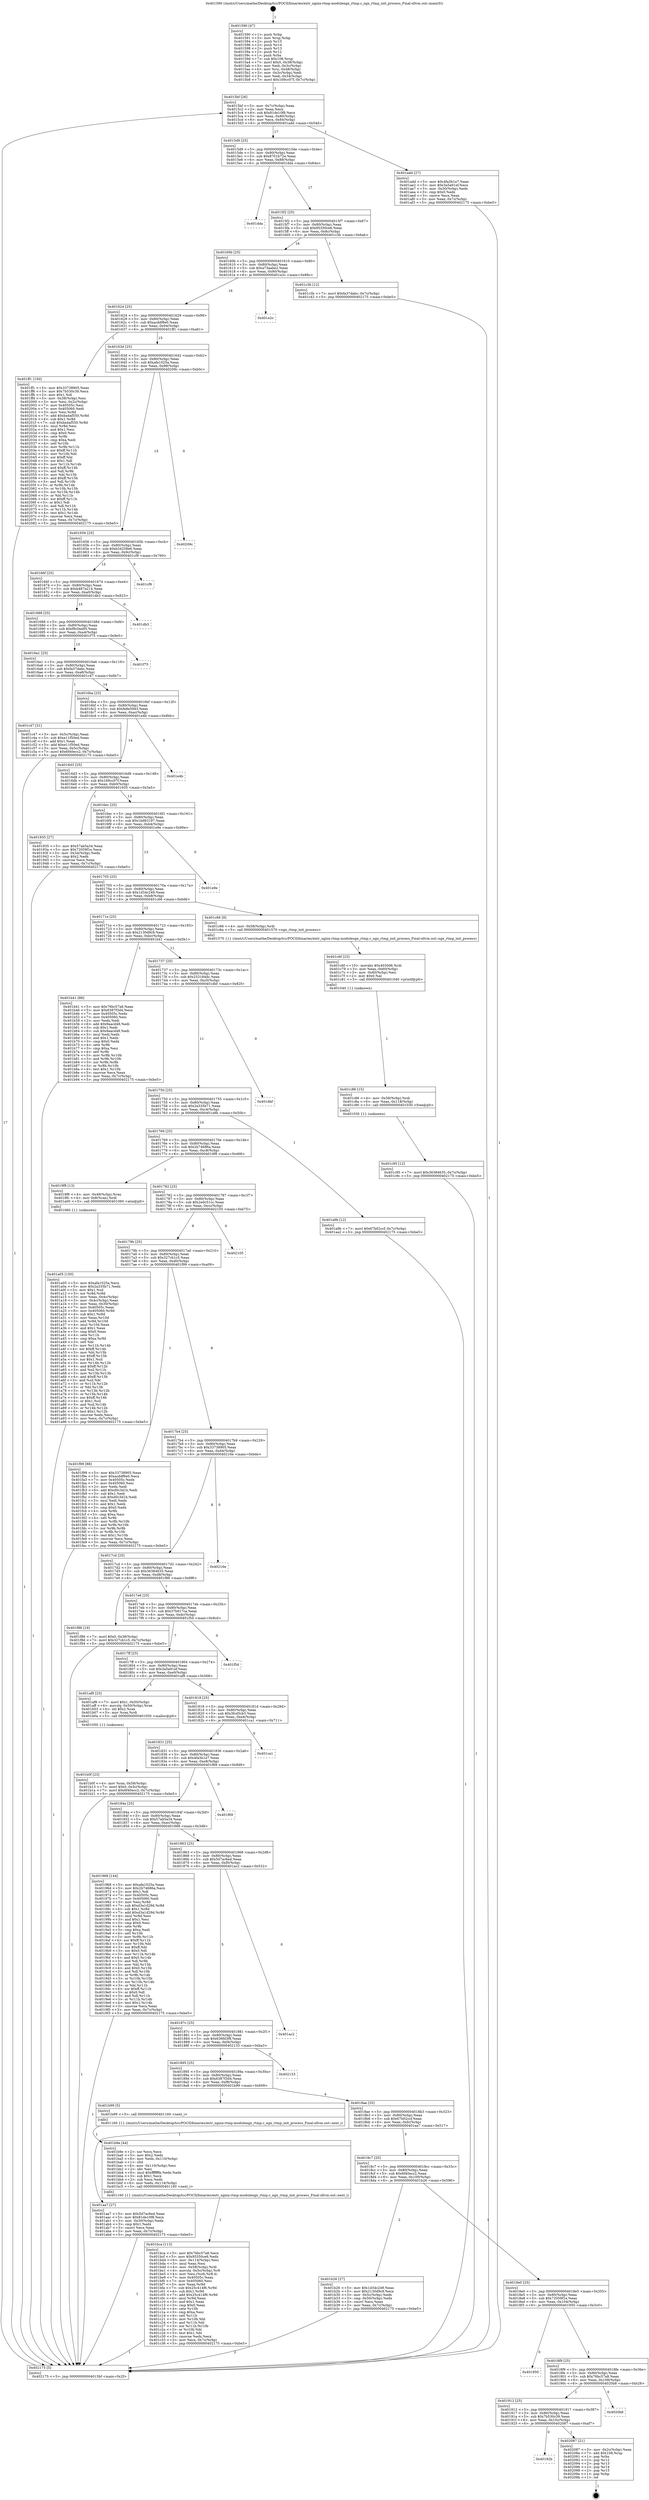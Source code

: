 digraph "0x401590" {
  label = "0x401590 (/mnt/c/Users/mathe/Desktop/tcc/POCII/binaries/extr_nginx-rtmp-modulengx_rtmp.c_ngx_rtmp_init_process_Final-ollvm.out::main(0))"
  labelloc = "t"
  node[shape=record]

  Entry [label="",width=0.3,height=0.3,shape=circle,fillcolor=black,style=filled]
  "0x4015bf" [label="{
     0x4015bf [26]\l
     | [instrs]\l
     &nbsp;&nbsp;0x4015bf \<+3\>: mov -0x7c(%rbp),%eax\l
     &nbsp;&nbsp;0x4015c2 \<+2\>: mov %eax,%ecx\l
     &nbsp;&nbsp;0x4015c4 \<+6\>: sub $0x81de10f8,%ecx\l
     &nbsp;&nbsp;0x4015ca \<+3\>: mov %eax,-0x80(%rbp)\l
     &nbsp;&nbsp;0x4015cd \<+6\>: mov %ecx,-0x84(%rbp)\l
     &nbsp;&nbsp;0x4015d3 \<+6\>: je 0000000000401add \<main+0x54d\>\l
  }"]
  "0x401add" [label="{
     0x401add [27]\l
     | [instrs]\l
     &nbsp;&nbsp;0x401add \<+5\>: mov $0x4fa3b1e7,%eax\l
     &nbsp;&nbsp;0x401ae2 \<+5\>: mov $0x3a5a91ef,%ecx\l
     &nbsp;&nbsp;0x401ae7 \<+3\>: mov -0x30(%rbp),%edx\l
     &nbsp;&nbsp;0x401aea \<+3\>: cmp $0x0,%edx\l
     &nbsp;&nbsp;0x401aed \<+3\>: cmove %ecx,%eax\l
     &nbsp;&nbsp;0x401af0 \<+3\>: mov %eax,-0x7c(%rbp)\l
     &nbsp;&nbsp;0x401af3 \<+5\>: jmp 0000000000402175 \<main+0xbe5\>\l
  }"]
  "0x4015d9" [label="{
     0x4015d9 [25]\l
     | [instrs]\l
     &nbsp;&nbsp;0x4015d9 \<+5\>: jmp 00000000004015de \<main+0x4e\>\l
     &nbsp;&nbsp;0x4015de \<+3\>: mov -0x80(%rbp),%eax\l
     &nbsp;&nbsp;0x4015e1 \<+5\>: sub $0x8701b72e,%eax\l
     &nbsp;&nbsp;0x4015e6 \<+6\>: mov %eax,-0x88(%rbp)\l
     &nbsp;&nbsp;0x4015ec \<+6\>: je 0000000000401dda \<main+0x84a\>\l
  }"]
  Exit [label="",width=0.3,height=0.3,shape=circle,fillcolor=black,style=filled,peripheries=2]
  "0x401dda" [label="{
     0x401dda\l
  }", style=dashed]
  "0x4015f2" [label="{
     0x4015f2 [25]\l
     | [instrs]\l
     &nbsp;&nbsp;0x4015f2 \<+5\>: jmp 00000000004015f7 \<main+0x67\>\l
     &nbsp;&nbsp;0x4015f7 \<+3\>: mov -0x80(%rbp),%eax\l
     &nbsp;&nbsp;0x4015fa \<+5\>: sub $0x95350ce6,%eax\l
     &nbsp;&nbsp;0x4015ff \<+6\>: mov %eax,-0x8c(%rbp)\l
     &nbsp;&nbsp;0x401605 \<+6\>: je 0000000000401c3b \<main+0x6ab\>\l
  }"]
  "0x40192b" [label="{
     0x40192b\l
  }", style=dashed]
  "0x401c3b" [label="{
     0x401c3b [12]\l
     | [instrs]\l
     &nbsp;&nbsp;0x401c3b \<+7\>: movl $0xfa37dabc,-0x7c(%rbp)\l
     &nbsp;&nbsp;0x401c42 \<+5\>: jmp 0000000000402175 \<main+0xbe5\>\l
  }"]
  "0x40160b" [label="{
     0x40160b [25]\l
     | [instrs]\l
     &nbsp;&nbsp;0x40160b \<+5\>: jmp 0000000000401610 \<main+0x80\>\l
     &nbsp;&nbsp;0x401610 \<+3\>: mov -0x80(%rbp),%eax\l
     &nbsp;&nbsp;0x401613 \<+5\>: sub $0xa73aabe2,%eax\l
     &nbsp;&nbsp;0x401618 \<+6\>: mov %eax,-0x90(%rbp)\l
     &nbsp;&nbsp;0x40161e \<+6\>: je 0000000000401e2c \<main+0x89c\>\l
  }"]
  "0x402087" [label="{
     0x402087 [21]\l
     | [instrs]\l
     &nbsp;&nbsp;0x402087 \<+3\>: mov -0x2c(%rbp),%eax\l
     &nbsp;&nbsp;0x40208a \<+7\>: add $0x108,%rsp\l
     &nbsp;&nbsp;0x402091 \<+1\>: pop %rbx\l
     &nbsp;&nbsp;0x402092 \<+2\>: pop %r12\l
     &nbsp;&nbsp;0x402094 \<+2\>: pop %r13\l
     &nbsp;&nbsp;0x402096 \<+2\>: pop %r14\l
     &nbsp;&nbsp;0x402098 \<+2\>: pop %r15\l
     &nbsp;&nbsp;0x40209a \<+1\>: pop %rbp\l
     &nbsp;&nbsp;0x40209b \<+1\>: ret\l
  }"]
  "0x401e2c" [label="{
     0x401e2c\l
  }", style=dashed]
  "0x401624" [label="{
     0x401624 [25]\l
     | [instrs]\l
     &nbsp;&nbsp;0x401624 \<+5\>: jmp 0000000000401629 \<main+0x99\>\l
     &nbsp;&nbsp;0x401629 \<+3\>: mov -0x80(%rbp),%eax\l
     &nbsp;&nbsp;0x40162c \<+5\>: sub $0xacddf8e0,%eax\l
     &nbsp;&nbsp;0x401631 \<+6\>: mov %eax,-0x94(%rbp)\l
     &nbsp;&nbsp;0x401637 \<+6\>: je 0000000000401ff1 \<main+0xa61\>\l
  }"]
  "0x401912" [label="{
     0x401912 [25]\l
     | [instrs]\l
     &nbsp;&nbsp;0x401912 \<+5\>: jmp 0000000000401917 \<main+0x387\>\l
     &nbsp;&nbsp;0x401917 \<+3\>: mov -0x80(%rbp),%eax\l
     &nbsp;&nbsp;0x40191a \<+5\>: sub $0x7b530c39,%eax\l
     &nbsp;&nbsp;0x40191f \<+6\>: mov %eax,-0x10c(%rbp)\l
     &nbsp;&nbsp;0x401925 \<+6\>: je 0000000000402087 \<main+0xaf7\>\l
  }"]
  "0x401ff1" [label="{
     0x401ff1 [150]\l
     | [instrs]\l
     &nbsp;&nbsp;0x401ff1 \<+5\>: mov $0x33738905,%eax\l
     &nbsp;&nbsp;0x401ff6 \<+5\>: mov $0x7b530c39,%ecx\l
     &nbsp;&nbsp;0x401ffb \<+2\>: mov $0x1,%dl\l
     &nbsp;&nbsp;0x401ffd \<+3\>: mov -0x38(%rbp),%esi\l
     &nbsp;&nbsp;0x402000 \<+3\>: mov %esi,-0x2c(%rbp)\l
     &nbsp;&nbsp;0x402003 \<+7\>: mov 0x40505c,%esi\l
     &nbsp;&nbsp;0x40200a \<+7\>: mov 0x405060,%edi\l
     &nbsp;&nbsp;0x402011 \<+3\>: mov %esi,%r8d\l
     &nbsp;&nbsp;0x402014 \<+7\>: add $0xba4af550,%r8d\l
     &nbsp;&nbsp;0x40201b \<+4\>: sub $0x1,%r8d\l
     &nbsp;&nbsp;0x40201f \<+7\>: sub $0xba4af550,%r8d\l
     &nbsp;&nbsp;0x402026 \<+4\>: imul %r8d,%esi\l
     &nbsp;&nbsp;0x40202a \<+3\>: and $0x1,%esi\l
     &nbsp;&nbsp;0x40202d \<+3\>: cmp $0x0,%esi\l
     &nbsp;&nbsp;0x402030 \<+4\>: sete %r9b\l
     &nbsp;&nbsp;0x402034 \<+3\>: cmp $0xa,%edi\l
     &nbsp;&nbsp;0x402037 \<+4\>: setl %r10b\l
     &nbsp;&nbsp;0x40203b \<+3\>: mov %r9b,%r11b\l
     &nbsp;&nbsp;0x40203e \<+4\>: xor $0xff,%r11b\l
     &nbsp;&nbsp;0x402042 \<+3\>: mov %r10b,%bl\l
     &nbsp;&nbsp;0x402045 \<+3\>: xor $0xff,%bl\l
     &nbsp;&nbsp;0x402048 \<+3\>: xor $0x1,%dl\l
     &nbsp;&nbsp;0x40204b \<+3\>: mov %r11b,%r14b\l
     &nbsp;&nbsp;0x40204e \<+4\>: and $0xff,%r14b\l
     &nbsp;&nbsp;0x402052 \<+3\>: and %dl,%r9b\l
     &nbsp;&nbsp;0x402055 \<+3\>: mov %bl,%r15b\l
     &nbsp;&nbsp;0x402058 \<+4\>: and $0xff,%r15b\l
     &nbsp;&nbsp;0x40205c \<+3\>: and %dl,%r10b\l
     &nbsp;&nbsp;0x40205f \<+3\>: or %r9b,%r14b\l
     &nbsp;&nbsp;0x402062 \<+3\>: or %r10b,%r15b\l
     &nbsp;&nbsp;0x402065 \<+3\>: xor %r15b,%r14b\l
     &nbsp;&nbsp;0x402068 \<+3\>: or %bl,%r11b\l
     &nbsp;&nbsp;0x40206b \<+4\>: xor $0xff,%r11b\l
     &nbsp;&nbsp;0x40206f \<+3\>: or $0x1,%dl\l
     &nbsp;&nbsp;0x402072 \<+3\>: and %dl,%r11b\l
     &nbsp;&nbsp;0x402075 \<+3\>: or %r11b,%r14b\l
     &nbsp;&nbsp;0x402078 \<+4\>: test $0x1,%r14b\l
     &nbsp;&nbsp;0x40207c \<+3\>: cmovne %ecx,%eax\l
     &nbsp;&nbsp;0x40207f \<+3\>: mov %eax,-0x7c(%rbp)\l
     &nbsp;&nbsp;0x402082 \<+5\>: jmp 0000000000402175 \<main+0xbe5\>\l
  }"]
  "0x40163d" [label="{
     0x40163d [25]\l
     | [instrs]\l
     &nbsp;&nbsp;0x40163d \<+5\>: jmp 0000000000401642 \<main+0xb2\>\l
     &nbsp;&nbsp;0x401642 \<+3\>: mov -0x80(%rbp),%eax\l
     &nbsp;&nbsp;0x401645 \<+5\>: sub $0xafa1025a,%eax\l
     &nbsp;&nbsp;0x40164a \<+6\>: mov %eax,-0x98(%rbp)\l
     &nbsp;&nbsp;0x401650 \<+6\>: je 000000000040209c \<main+0xb0c\>\l
  }"]
  "0x4020b8" [label="{
     0x4020b8\l
  }", style=dashed]
  "0x40209c" [label="{
     0x40209c\l
  }", style=dashed]
  "0x401656" [label="{
     0x401656 [25]\l
     | [instrs]\l
     &nbsp;&nbsp;0x401656 \<+5\>: jmp 000000000040165b \<main+0xcb\>\l
     &nbsp;&nbsp;0x40165b \<+3\>: mov -0x80(%rbp),%eax\l
     &nbsp;&nbsp;0x40165e \<+5\>: sub $0xb34258e6,%eax\l
     &nbsp;&nbsp;0x401663 \<+6\>: mov %eax,-0x9c(%rbp)\l
     &nbsp;&nbsp;0x401669 \<+6\>: je 0000000000401cf9 \<main+0x769\>\l
  }"]
  "0x4018f9" [label="{
     0x4018f9 [25]\l
     | [instrs]\l
     &nbsp;&nbsp;0x4018f9 \<+5\>: jmp 00000000004018fe \<main+0x36e\>\l
     &nbsp;&nbsp;0x4018fe \<+3\>: mov -0x80(%rbp),%eax\l
     &nbsp;&nbsp;0x401901 \<+5\>: sub $0x76bc57a8,%eax\l
     &nbsp;&nbsp;0x401906 \<+6\>: mov %eax,-0x108(%rbp)\l
     &nbsp;&nbsp;0x40190c \<+6\>: je 00000000004020b8 \<main+0xb28\>\l
  }"]
  "0x401cf9" [label="{
     0x401cf9\l
  }", style=dashed]
  "0x40166f" [label="{
     0x40166f [25]\l
     | [instrs]\l
     &nbsp;&nbsp;0x40166f \<+5\>: jmp 0000000000401674 \<main+0xe4\>\l
     &nbsp;&nbsp;0x401674 \<+3\>: mov -0x80(%rbp),%eax\l
     &nbsp;&nbsp;0x401677 \<+5\>: sub $0xb487a214,%eax\l
     &nbsp;&nbsp;0x40167c \<+6\>: mov %eax,-0xa0(%rbp)\l
     &nbsp;&nbsp;0x401682 \<+6\>: je 0000000000401db3 \<main+0x823\>\l
  }"]
  "0x401950" [label="{
     0x401950\l
  }", style=dashed]
  "0x401db3" [label="{
     0x401db3\l
  }", style=dashed]
  "0x401688" [label="{
     0x401688 [25]\l
     | [instrs]\l
     &nbsp;&nbsp;0x401688 \<+5\>: jmp 000000000040168d \<main+0xfd\>\l
     &nbsp;&nbsp;0x40168d \<+3\>: mov -0x80(%rbp),%eax\l
     &nbsp;&nbsp;0x401690 \<+5\>: sub $0xf9c0ea95,%eax\l
     &nbsp;&nbsp;0x401695 \<+6\>: mov %eax,-0xa4(%rbp)\l
     &nbsp;&nbsp;0x40169b \<+6\>: je 0000000000401f75 \<main+0x9e5\>\l
  }"]
  "0x401c95" [label="{
     0x401c95 [12]\l
     | [instrs]\l
     &nbsp;&nbsp;0x401c95 \<+7\>: movl $0x36384635,-0x7c(%rbp)\l
     &nbsp;&nbsp;0x401c9c \<+5\>: jmp 0000000000402175 \<main+0xbe5\>\l
  }"]
  "0x401f75" [label="{
     0x401f75\l
  }", style=dashed]
  "0x4016a1" [label="{
     0x4016a1 [25]\l
     | [instrs]\l
     &nbsp;&nbsp;0x4016a1 \<+5\>: jmp 00000000004016a6 \<main+0x116\>\l
     &nbsp;&nbsp;0x4016a6 \<+3\>: mov -0x80(%rbp),%eax\l
     &nbsp;&nbsp;0x4016a9 \<+5\>: sub $0xfa37dabc,%eax\l
     &nbsp;&nbsp;0x4016ae \<+6\>: mov %eax,-0xa8(%rbp)\l
     &nbsp;&nbsp;0x4016b4 \<+6\>: je 0000000000401c47 \<main+0x6b7\>\l
  }"]
  "0x401c86" [label="{
     0x401c86 [15]\l
     | [instrs]\l
     &nbsp;&nbsp;0x401c86 \<+4\>: mov -0x58(%rbp),%rdi\l
     &nbsp;&nbsp;0x401c8a \<+6\>: mov %eax,-0x118(%rbp)\l
     &nbsp;&nbsp;0x401c90 \<+5\>: call 0000000000401030 \<free@plt\>\l
     | [calls]\l
     &nbsp;&nbsp;0x401030 \{1\} (unknown)\l
  }"]
  "0x401c47" [label="{
     0x401c47 [31]\l
     | [instrs]\l
     &nbsp;&nbsp;0x401c47 \<+3\>: mov -0x5c(%rbp),%eax\l
     &nbsp;&nbsp;0x401c4a \<+5\>: sub $0xe11f50ed,%eax\l
     &nbsp;&nbsp;0x401c4f \<+3\>: add $0x1,%eax\l
     &nbsp;&nbsp;0x401c52 \<+5\>: add $0xe11f50ed,%eax\l
     &nbsp;&nbsp;0x401c57 \<+3\>: mov %eax,-0x5c(%rbp)\l
     &nbsp;&nbsp;0x401c5a \<+7\>: movl $0x6f40ecc2,-0x7c(%rbp)\l
     &nbsp;&nbsp;0x401c61 \<+5\>: jmp 0000000000402175 \<main+0xbe5\>\l
  }"]
  "0x4016ba" [label="{
     0x4016ba [25]\l
     | [instrs]\l
     &nbsp;&nbsp;0x4016ba \<+5\>: jmp 00000000004016bf \<main+0x12f\>\l
     &nbsp;&nbsp;0x4016bf \<+3\>: mov -0x80(%rbp),%eax\l
     &nbsp;&nbsp;0x4016c2 \<+5\>: sub $0xfa9e5943,%eax\l
     &nbsp;&nbsp;0x4016c7 \<+6\>: mov %eax,-0xac(%rbp)\l
     &nbsp;&nbsp;0x4016cd \<+6\>: je 0000000000401e4b \<main+0x8bb\>\l
  }"]
  "0x401c6f" [label="{
     0x401c6f [23]\l
     | [instrs]\l
     &nbsp;&nbsp;0x401c6f \<+10\>: movabs $0x4030d6,%rdi\l
     &nbsp;&nbsp;0x401c79 \<+3\>: mov %eax,-0x60(%rbp)\l
     &nbsp;&nbsp;0x401c7c \<+3\>: mov -0x60(%rbp),%esi\l
     &nbsp;&nbsp;0x401c7f \<+2\>: mov $0x0,%al\l
     &nbsp;&nbsp;0x401c81 \<+5\>: call 0000000000401040 \<printf@plt\>\l
     | [calls]\l
     &nbsp;&nbsp;0x401040 \{1\} (unknown)\l
  }"]
  "0x401e4b" [label="{
     0x401e4b\l
  }", style=dashed]
  "0x4016d3" [label="{
     0x4016d3 [25]\l
     | [instrs]\l
     &nbsp;&nbsp;0x4016d3 \<+5\>: jmp 00000000004016d8 \<main+0x148\>\l
     &nbsp;&nbsp;0x4016d8 \<+3\>: mov -0x80(%rbp),%eax\l
     &nbsp;&nbsp;0x4016db \<+5\>: sub $0x169cc07f,%eax\l
     &nbsp;&nbsp;0x4016e0 \<+6\>: mov %eax,-0xb0(%rbp)\l
     &nbsp;&nbsp;0x4016e6 \<+6\>: je 0000000000401935 \<main+0x3a5\>\l
  }"]
  "0x401bca" [label="{
     0x401bca [113]\l
     | [instrs]\l
     &nbsp;&nbsp;0x401bca \<+5\>: mov $0x76bc57a8,%ecx\l
     &nbsp;&nbsp;0x401bcf \<+5\>: mov $0x95350ce6,%edx\l
     &nbsp;&nbsp;0x401bd4 \<+6\>: mov -0x114(%rbp),%esi\l
     &nbsp;&nbsp;0x401bda \<+3\>: imul %eax,%esi\l
     &nbsp;&nbsp;0x401bdd \<+4\>: mov -0x58(%rbp),%rdi\l
     &nbsp;&nbsp;0x401be1 \<+4\>: movslq -0x5c(%rbp),%r8\l
     &nbsp;&nbsp;0x401be5 \<+4\>: mov %esi,(%rdi,%r8,4)\l
     &nbsp;&nbsp;0x401be9 \<+7\>: mov 0x40505c,%eax\l
     &nbsp;&nbsp;0x401bf0 \<+7\>: mov 0x405060,%esi\l
     &nbsp;&nbsp;0x401bf7 \<+3\>: mov %eax,%r9d\l
     &nbsp;&nbsp;0x401bfa \<+7\>: sub $0x25c414f6,%r9d\l
     &nbsp;&nbsp;0x401c01 \<+4\>: sub $0x1,%r9d\l
     &nbsp;&nbsp;0x401c05 \<+7\>: add $0x25c414f6,%r9d\l
     &nbsp;&nbsp;0x401c0c \<+4\>: imul %r9d,%eax\l
     &nbsp;&nbsp;0x401c10 \<+3\>: and $0x1,%eax\l
     &nbsp;&nbsp;0x401c13 \<+3\>: cmp $0x0,%eax\l
     &nbsp;&nbsp;0x401c16 \<+4\>: sete %r10b\l
     &nbsp;&nbsp;0x401c1a \<+3\>: cmp $0xa,%esi\l
     &nbsp;&nbsp;0x401c1d \<+4\>: setl %r11b\l
     &nbsp;&nbsp;0x401c21 \<+3\>: mov %r10b,%bl\l
     &nbsp;&nbsp;0x401c24 \<+3\>: and %r11b,%bl\l
     &nbsp;&nbsp;0x401c27 \<+3\>: xor %r11b,%r10b\l
     &nbsp;&nbsp;0x401c2a \<+3\>: or %r10b,%bl\l
     &nbsp;&nbsp;0x401c2d \<+3\>: test $0x1,%bl\l
     &nbsp;&nbsp;0x401c30 \<+3\>: cmovne %edx,%ecx\l
     &nbsp;&nbsp;0x401c33 \<+3\>: mov %ecx,-0x7c(%rbp)\l
     &nbsp;&nbsp;0x401c36 \<+5\>: jmp 0000000000402175 \<main+0xbe5\>\l
  }"]
  "0x401935" [label="{
     0x401935 [27]\l
     | [instrs]\l
     &nbsp;&nbsp;0x401935 \<+5\>: mov $0x57ab5a34,%eax\l
     &nbsp;&nbsp;0x40193a \<+5\>: mov $0x72059f1e,%ecx\l
     &nbsp;&nbsp;0x40193f \<+3\>: mov -0x34(%rbp),%edx\l
     &nbsp;&nbsp;0x401942 \<+3\>: cmp $0x2,%edx\l
     &nbsp;&nbsp;0x401945 \<+3\>: cmovne %ecx,%eax\l
     &nbsp;&nbsp;0x401948 \<+3\>: mov %eax,-0x7c(%rbp)\l
     &nbsp;&nbsp;0x40194b \<+5\>: jmp 0000000000402175 \<main+0xbe5\>\l
  }"]
  "0x4016ec" [label="{
     0x4016ec [25]\l
     | [instrs]\l
     &nbsp;&nbsp;0x4016ec \<+5\>: jmp 00000000004016f1 \<main+0x161\>\l
     &nbsp;&nbsp;0x4016f1 \<+3\>: mov -0x80(%rbp),%eax\l
     &nbsp;&nbsp;0x4016f4 \<+5\>: sub $0x1bd83197,%eax\l
     &nbsp;&nbsp;0x4016f9 \<+6\>: mov %eax,-0xb4(%rbp)\l
     &nbsp;&nbsp;0x4016ff \<+6\>: je 0000000000401e9e \<main+0x90e\>\l
  }"]
  "0x402175" [label="{
     0x402175 [5]\l
     | [instrs]\l
     &nbsp;&nbsp;0x402175 \<+5\>: jmp 00000000004015bf \<main+0x2f\>\l
  }"]
  "0x401590" [label="{
     0x401590 [47]\l
     | [instrs]\l
     &nbsp;&nbsp;0x401590 \<+1\>: push %rbp\l
     &nbsp;&nbsp;0x401591 \<+3\>: mov %rsp,%rbp\l
     &nbsp;&nbsp;0x401594 \<+2\>: push %r15\l
     &nbsp;&nbsp;0x401596 \<+2\>: push %r14\l
     &nbsp;&nbsp;0x401598 \<+2\>: push %r13\l
     &nbsp;&nbsp;0x40159a \<+2\>: push %r12\l
     &nbsp;&nbsp;0x40159c \<+1\>: push %rbx\l
     &nbsp;&nbsp;0x40159d \<+7\>: sub $0x108,%rsp\l
     &nbsp;&nbsp;0x4015a4 \<+7\>: movl $0x0,-0x38(%rbp)\l
     &nbsp;&nbsp;0x4015ab \<+3\>: mov %edi,-0x3c(%rbp)\l
     &nbsp;&nbsp;0x4015ae \<+4\>: mov %rsi,-0x48(%rbp)\l
     &nbsp;&nbsp;0x4015b2 \<+3\>: mov -0x3c(%rbp),%edi\l
     &nbsp;&nbsp;0x4015b5 \<+3\>: mov %edi,-0x34(%rbp)\l
     &nbsp;&nbsp;0x4015b8 \<+7\>: movl $0x169cc07f,-0x7c(%rbp)\l
  }"]
  "0x401b9e" [label="{
     0x401b9e [44]\l
     | [instrs]\l
     &nbsp;&nbsp;0x401b9e \<+2\>: xor %ecx,%ecx\l
     &nbsp;&nbsp;0x401ba0 \<+5\>: mov $0x2,%edx\l
     &nbsp;&nbsp;0x401ba5 \<+6\>: mov %edx,-0x110(%rbp)\l
     &nbsp;&nbsp;0x401bab \<+1\>: cltd\l
     &nbsp;&nbsp;0x401bac \<+6\>: mov -0x110(%rbp),%esi\l
     &nbsp;&nbsp;0x401bb2 \<+2\>: idiv %esi\l
     &nbsp;&nbsp;0x401bb4 \<+6\>: imul $0xfffffffe,%edx,%edx\l
     &nbsp;&nbsp;0x401bba \<+3\>: sub $0x1,%ecx\l
     &nbsp;&nbsp;0x401bbd \<+2\>: sub %ecx,%edx\l
     &nbsp;&nbsp;0x401bbf \<+6\>: mov %edx,-0x114(%rbp)\l
     &nbsp;&nbsp;0x401bc5 \<+5\>: call 0000000000401160 \<next_i\>\l
     | [calls]\l
     &nbsp;&nbsp;0x401160 \{1\} (/mnt/c/Users/mathe/Desktop/tcc/POCII/binaries/extr_nginx-rtmp-modulengx_rtmp.c_ngx_rtmp_init_process_Final-ollvm.out::next_i)\l
  }"]
  "0x401e9e" [label="{
     0x401e9e\l
  }", style=dashed]
  "0x401705" [label="{
     0x401705 [25]\l
     | [instrs]\l
     &nbsp;&nbsp;0x401705 \<+5\>: jmp 000000000040170a \<main+0x17a\>\l
     &nbsp;&nbsp;0x40170a \<+3\>: mov -0x80(%rbp),%eax\l
     &nbsp;&nbsp;0x40170d \<+5\>: sub $0x1d34c249,%eax\l
     &nbsp;&nbsp;0x401712 \<+6\>: mov %eax,-0xb8(%rbp)\l
     &nbsp;&nbsp;0x401718 \<+6\>: je 0000000000401c66 \<main+0x6d6\>\l
  }"]
  "0x4018e0" [label="{
     0x4018e0 [25]\l
     | [instrs]\l
     &nbsp;&nbsp;0x4018e0 \<+5\>: jmp 00000000004018e5 \<main+0x355\>\l
     &nbsp;&nbsp;0x4018e5 \<+3\>: mov -0x80(%rbp),%eax\l
     &nbsp;&nbsp;0x4018e8 \<+5\>: sub $0x72059f1e,%eax\l
     &nbsp;&nbsp;0x4018ed \<+6\>: mov %eax,-0x104(%rbp)\l
     &nbsp;&nbsp;0x4018f3 \<+6\>: je 0000000000401950 \<main+0x3c0\>\l
  }"]
  "0x401c66" [label="{
     0x401c66 [9]\l
     | [instrs]\l
     &nbsp;&nbsp;0x401c66 \<+4\>: mov -0x58(%rbp),%rdi\l
     &nbsp;&nbsp;0x401c6a \<+5\>: call 0000000000401570 \<ngx_rtmp_init_process\>\l
     | [calls]\l
     &nbsp;&nbsp;0x401570 \{1\} (/mnt/c/Users/mathe/Desktop/tcc/POCII/binaries/extr_nginx-rtmp-modulengx_rtmp.c_ngx_rtmp_init_process_Final-ollvm.out::ngx_rtmp_init_process)\l
  }"]
  "0x40171e" [label="{
     0x40171e [25]\l
     | [instrs]\l
     &nbsp;&nbsp;0x40171e \<+5\>: jmp 0000000000401723 \<main+0x193\>\l
     &nbsp;&nbsp;0x401723 \<+3\>: mov -0x80(%rbp),%eax\l
     &nbsp;&nbsp;0x401726 \<+5\>: sub $0x2130d9c9,%eax\l
     &nbsp;&nbsp;0x40172b \<+6\>: mov %eax,-0xbc(%rbp)\l
     &nbsp;&nbsp;0x401731 \<+6\>: je 0000000000401b41 \<main+0x5b1\>\l
  }"]
  "0x401b26" [label="{
     0x401b26 [27]\l
     | [instrs]\l
     &nbsp;&nbsp;0x401b26 \<+5\>: mov $0x1d34c249,%eax\l
     &nbsp;&nbsp;0x401b2b \<+5\>: mov $0x2130d9c9,%ecx\l
     &nbsp;&nbsp;0x401b30 \<+3\>: mov -0x5c(%rbp),%edx\l
     &nbsp;&nbsp;0x401b33 \<+3\>: cmp -0x50(%rbp),%edx\l
     &nbsp;&nbsp;0x401b36 \<+3\>: cmovl %ecx,%eax\l
     &nbsp;&nbsp;0x401b39 \<+3\>: mov %eax,-0x7c(%rbp)\l
     &nbsp;&nbsp;0x401b3c \<+5\>: jmp 0000000000402175 \<main+0xbe5\>\l
  }"]
  "0x401b41" [label="{
     0x401b41 [88]\l
     | [instrs]\l
     &nbsp;&nbsp;0x401b41 \<+5\>: mov $0x76bc57a8,%eax\l
     &nbsp;&nbsp;0x401b46 \<+5\>: mov $0x6387f3d4,%ecx\l
     &nbsp;&nbsp;0x401b4b \<+7\>: mov 0x40505c,%edx\l
     &nbsp;&nbsp;0x401b52 \<+7\>: mov 0x405060,%esi\l
     &nbsp;&nbsp;0x401b59 \<+2\>: mov %edx,%edi\l
     &nbsp;&nbsp;0x401b5b \<+6\>: add $0x9aacd48,%edi\l
     &nbsp;&nbsp;0x401b61 \<+3\>: sub $0x1,%edi\l
     &nbsp;&nbsp;0x401b64 \<+6\>: sub $0x9aacd48,%edi\l
     &nbsp;&nbsp;0x401b6a \<+3\>: imul %edi,%edx\l
     &nbsp;&nbsp;0x401b6d \<+3\>: and $0x1,%edx\l
     &nbsp;&nbsp;0x401b70 \<+3\>: cmp $0x0,%edx\l
     &nbsp;&nbsp;0x401b73 \<+4\>: sete %r8b\l
     &nbsp;&nbsp;0x401b77 \<+3\>: cmp $0xa,%esi\l
     &nbsp;&nbsp;0x401b7a \<+4\>: setl %r9b\l
     &nbsp;&nbsp;0x401b7e \<+3\>: mov %r8b,%r10b\l
     &nbsp;&nbsp;0x401b81 \<+3\>: and %r9b,%r10b\l
     &nbsp;&nbsp;0x401b84 \<+3\>: xor %r9b,%r8b\l
     &nbsp;&nbsp;0x401b87 \<+3\>: or %r8b,%r10b\l
     &nbsp;&nbsp;0x401b8a \<+4\>: test $0x1,%r10b\l
     &nbsp;&nbsp;0x401b8e \<+3\>: cmovne %ecx,%eax\l
     &nbsp;&nbsp;0x401b91 \<+3\>: mov %eax,-0x7c(%rbp)\l
     &nbsp;&nbsp;0x401b94 \<+5\>: jmp 0000000000402175 \<main+0xbe5\>\l
  }"]
  "0x401737" [label="{
     0x401737 [25]\l
     | [instrs]\l
     &nbsp;&nbsp;0x401737 \<+5\>: jmp 000000000040173c \<main+0x1ac\>\l
     &nbsp;&nbsp;0x40173c \<+3\>: mov -0x80(%rbp),%eax\l
     &nbsp;&nbsp;0x40173f \<+5\>: sub $0x253184dc,%eax\l
     &nbsp;&nbsp;0x401744 \<+6\>: mov %eax,-0xc0(%rbp)\l
     &nbsp;&nbsp;0x40174a \<+6\>: je 0000000000401dbf \<main+0x82f\>\l
  }"]
  "0x401b0f" [label="{
     0x401b0f [23]\l
     | [instrs]\l
     &nbsp;&nbsp;0x401b0f \<+4\>: mov %rax,-0x58(%rbp)\l
     &nbsp;&nbsp;0x401b13 \<+7\>: movl $0x0,-0x5c(%rbp)\l
     &nbsp;&nbsp;0x401b1a \<+7\>: movl $0x6f40ecc2,-0x7c(%rbp)\l
     &nbsp;&nbsp;0x401b21 \<+5\>: jmp 0000000000402175 \<main+0xbe5\>\l
  }"]
  "0x401dbf" [label="{
     0x401dbf\l
  }", style=dashed]
  "0x401750" [label="{
     0x401750 [25]\l
     | [instrs]\l
     &nbsp;&nbsp;0x401750 \<+5\>: jmp 0000000000401755 \<main+0x1c5\>\l
     &nbsp;&nbsp;0x401755 \<+3\>: mov -0x80(%rbp),%eax\l
     &nbsp;&nbsp;0x401758 \<+5\>: sub $0x2a335b71,%eax\l
     &nbsp;&nbsp;0x40175d \<+6\>: mov %eax,-0xc4(%rbp)\l
     &nbsp;&nbsp;0x401763 \<+6\>: je 0000000000401a9b \<main+0x50b\>\l
  }"]
  "0x4018c7" [label="{
     0x4018c7 [25]\l
     | [instrs]\l
     &nbsp;&nbsp;0x4018c7 \<+5\>: jmp 00000000004018cc \<main+0x33c\>\l
     &nbsp;&nbsp;0x4018cc \<+3\>: mov -0x80(%rbp),%eax\l
     &nbsp;&nbsp;0x4018cf \<+5\>: sub $0x6f40ecc2,%eax\l
     &nbsp;&nbsp;0x4018d4 \<+6\>: mov %eax,-0x100(%rbp)\l
     &nbsp;&nbsp;0x4018da \<+6\>: je 0000000000401b26 \<main+0x596\>\l
  }"]
  "0x401a9b" [label="{
     0x401a9b [12]\l
     | [instrs]\l
     &nbsp;&nbsp;0x401a9b \<+7\>: movl $0x67b02ccf,-0x7c(%rbp)\l
     &nbsp;&nbsp;0x401aa2 \<+5\>: jmp 0000000000402175 \<main+0xbe5\>\l
  }"]
  "0x401769" [label="{
     0x401769 [25]\l
     | [instrs]\l
     &nbsp;&nbsp;0x401769 \<+5\>: jmp 000000000040176e \<main+0x1de\>\l
     &nbsp;&nbsp;0x40176e \<+3\>: mov -0x80(%rbp),%eax\l
     &nbsp;&nbsp;0x401771 \<+5\>: sub $0x2b74686a,%eax\l
     &nbsp;&nbsp;0x401776 \<+6\>: mov %eax,-0xc8(%rbp)\l
     &nbsp;&nbsp;0x40177c \<+6\>: je 00000000004019f8 \<main+0x468\>\l
  }"]
  "0x401aa7" [label="{
     0x401aa7 [27]\l
     | [instrs]\l
     &nbsp;&nbsp;0x401aa7 \<+5\>: mov $0x5d7ac6ed,%eax\l
     &nbsp;&nbsp;0x401aac \<+5\>: mov $0x81de10f8,%ecx\l
     &nbsp;&nbsp;0x401ab1 \<+3\>: mov -0x30(%rbp),%edx\l
     &nbsp;&nbsp;0x401ab4 \<+3\>: cmp $0x1,%edx\l
     &nbsp;&nbsp;0x401ab7 \<+3\>: cmovl %ecx,%eax\l
     &nbsp;&nbsp;0x401aba \<+3\>: mov %eax,-0x7c(%rbp)\l
     &nbsp;&nbsp;0x401abd \<+5\>: jmp 0000000000402175 \<main+0xbe5\>\l
  }"]
  "0x4019f8" [label="{
     0x4019f8 [13]\l
     | [instrs]\l
     &nbsp;&nbsp;0x4019f8 \<+4\>: mov -0x48(%rbp),%rax\l
     &nbsp;&nbsp;0x4019fc \<+4\>: mov 0x8(%rax),%rdi\l
     &nbsp;&nbsp;0x401a00 \<+5\>: call 0000000000401060 \<atoi@plt\>\l
     | [calls]\l
     &nbsp;&nbsp;0x401060 \{1\} (unknown)\l
  }"]
  "0x401782" [label="{
     0x401782 [25]\l
     | [instrs]\l
     &nbsp;&nbsp;0x401782 \<+5\>: jmp 0000000000401787 \<main+0x1f7\>\l
     &nbsp;&nbsp;0x401787 \<+3\>: mov -0x80(%rbp),%eax\l
     &nbsp;&nbsp;0x40178a \<+5\>: sub $0x2e0c51cc,%eax\l
     &nbsp;&nbsp;0x40178f \<+6\>: mov %eax,-0xcc(%rbp)\l
     &nbsp;&nbsp;0x401795 \<+6\>: je 0000000000402105 \<main+0xb75\>\l
  }"]
  "0x4018ae" [label="{
     0x4018ae [25]\l
     | [instrs]\l
     &nbsp;&nbsp;0x4018ae \<+5\>: jmp 00000000004018b3 \<main+0x323\>\l
     &nbsp;&nbsp;0x4018b3 \<+3\>: mov -0x80(%rbp),%eax\l
     &nbsp;&nbsp;0x4018b6 \<+5\>: sub $0x67b02ccf,%eax\l
     &nbsp;&nbsp;0x4018bb \<+6\>: mov %eax,-0xfc(%rbp)\l
     &nbsp;&nbsp;0x4018c1 \<+6\>: je 0000000000401aa7 \<main+0x517\>\l
  }"]
  "0x402105" [label="{
     0x402105\l
  }", style=dashed]
  "0x40179b" [label="{
     0x40179b [25]\l
     | [instrs]\l
     &nbsp;&nbsp;0x40179b \<+5\>: jmp 00000000004017a0 \<main+0x210\>\l
     &nbsp;&nbsp;0x4017a0 \<+3\>: mov -0x80(%rbp),%eax\l
     &nbsp;&nbsp;0x4017a3 \<+5\>: sub $0x327cb1c5,%eax\l
     &nbsp;&nbsp;0x4017a8 \<+6\>: mov %eax,-0xd0(%rbp)\l
     &nbsp;&nbsp;0x4017ae \<+6\>: je 0000000000401f99 \<main+0xa09\>\l
  }"]
  "0x401b99" [label="{
     0x401b99 [5]\l
     | [instrs]\l
     &nbsp;&nbsp;0x401b99 \<+5\>: call 0000000000401160 \<next_i\>\l
     | [calls]\l
     &nbsp;&nbsp;0x401160 \{1\} (/mnt/c/Users/mathe/Desktop/tcc/POCII/binaries/extr_nginx-rtmp-modulengx_rtmp.c_ngx_rtmp_init_process_Final-ollvm.out::next_i)\l
  }"]
  "0x401f99" [label="{
     0x401f99 [88]\l
     | [instrs]\l
     &nbsp;&nbsp;0x401f99 \<+5\>: mov $0x33738905,%eax\l
     &nbsp;&nbsp;0x401f9e \<+5\>: mov $0xacddf8e0,%ecx\l
     &nbsp;&nbsp;0x401fa3 \<+7\>: mov 0x40505c,%edx\l
     &nbsp;&nbsp;0x401faa \<+7\>: mov 0x405060,%esi\l
     &nbsp;&nbsp;0x401fb1 \<+2\>: mov %edx,%edi\l
     &nbsp;&nbsp;0x401fb3 \<+6\>: add $0xd0c3d1b,%edi\l
     &nbsp;&nbsp;0x401fb9 \<+3\>: sub $0x1,%edi\l
     &nbsp;&nbsp;0x401fbc \<+6\>: sub $0xd0c3d1b,%edi\l
     &nbsp;&nbsp;0x401fc2 \<+3\>: imul %edi,%edx\l
     &nbsp;&nbsp;0x401fc5 \<+3\>: and $0x1,%edx\l
     &nbsp;&nbsp;0x401fc8 \<+3\>: cmp $0x0,%edx\l
     &nbsp;&nbsp;0x401fcb \<+4\>: sete %r8b\l
     &nbsp;&nbsp;0x401fcf \<+3\>: cmp $0xa,%esi\l
     &nbsp;&nbsp;0x401fd2 \<+4\>: setl %r9b\l
     &nbsp;&nbsp;0x401fd6 \<+3\>: mov %r8b,%r10b\l
     &nbsp;&nbsp;0x401fd9 \<+3\>: and %r9b,%r10b\l
     &nbsp;&nbsp;0x401fdc \<+3\>: xor %r9b,%r8b\l
     &nbsp;&nbsp;0x401fdf \<+3\>: or %r8b,%r10b\l
     &nbsp;&nbsp;0x401fe2 \<+4\>: test $0x1,%r10b\l
     &nbsp;&nbsp;0x401fe6 \<+3\>: cmovne %ecx,%eax\l
     &nbsp;&nbsp;0x401fe9 \<+3\>: mov %eax,-0x7c(%rbp)\l
     &nbsp;&nbsp;0x401fec \<+5\>: jmp 0000000000402175 \<main+0xbe5\>\l
  }"]
  "0x4017b4" [label="{
     0x4017b4 [25]\l
     | [instrs]\l
     &nbsp;&nbsp;0x4017b4 \<+5\>: jmp 00000000004017b9 \<main+0x229\>\l
     &nbsp;&nbsp;0x4017b9 \<+3\>: mov -0x80(%rbp),%eax\l
     &nbsp;&nbsp;0x4017bc \<+5\>: sub $0x33738905,%eax\l
     &nbsp;&nbsp;0x4017c1 \<+6\>: mov %eax,-0xd4(%rbp)\l
     &nbsp;&nbsp;0x4017c7 \<+6\>: je 000000000040216e \<main+0xbde\>\l
  }"]
  "0x401895" [label="{
     0x401895 [25]\l
     | [instrs]\l
     &nbsp;&nbsp;0x401895 \<+5\>: jmp 000000000040189a \<main+0x30a\>\l
     &nbsp;&nbsp;0x40189a \<+3\>: mov -0x80(%rbp),%eax\l
     &nbsp;&nbsp;0x40189d \<+5\>: sub $0x6387f3d4,%eax\l
     &nbsp;&nbsp;0x4018a2 \<+6\>: mov %eax,-0xf8(%rbp)\l
     &nbsp;&nbsp;0x4018a8 \<+6\>: je 0000000000401b99 \<main+0x609\>\l
  }"]
  "0x40216e" [label="{
     0x40216e\l
  }", style=dashed]
  "0x4017cd" [label="{
     0x4017cd [25]\l
     | [instrs]\l
     &nbsp;&nbsp;0x4017cd \<+5\>: jmp 00000000004017d2 \<main+0x242\>\l
     &nbsp;&nbsp;0x4017d2 \<+3\>: mov -0x80(%rbp),%eax\l
     &nbsp;&nbsp;0x4017d5 \<+5\>: sub $0x36384635,%eax\l
     &nbsp;&nbsp;0x4017da \<+6\>: mov %eax,-0xd8(%rbp)\l
     &nbsp;&nbsp;0x4017e0 \<+6\>: je 0000000000401f86 \<main+0x9f6\>\l
  }"]
  "0x402133" [label="{
     0x402133\l
  }", style=dashed]
  "0x401f86" [label="{
     0x401f86 [19]\l
     | [instrs]\l
     &nbsp;&nbsp;0x401f86 \<+7\>: movl $0x0,-0x38(%rbp)\l
     &nbsp;&nbsp;0x401f8d \<+7\>: movl $0x327cb1c5,-0x7c(%rbp)\l
     &nbsp;&nbsp;0x401f94 \<+5\>: jmp 0000000000402175 \<main+0xbe5\>\l
  }"]
  "0x4017e6" [label="{
     0x4017e6 [25]\l
     | [instrs]\l
     &nbsp;&nbsp;0x4017e6 \<+5\>: jmp 00000000004017eb \<main+0x25b\>\l
     &nbsp;&nbsp;0x4017eb \<+3\>: mov -0x80(%rbp),%eax\l
     &nbsp;&nbsp;0x4017ee \<+5\>: sub $0x37b917ca,%eax\l
     &nbsp;&nbsp;0x4017f3 \<+6\>: mov %eax,-0xdc(%rbp)\l
     &nbsp;&nbsp;0x4017f9 \<+6\>: je 0000000000401f5d \<main+0x9cd\>\l
  }"]
  "0x40187c" [label="{
     0x40187c [25]\l
     | [instrs]\l
     &nbsp;&nbsp;0x40187c \<+5\>: jmp 0000000000401881 \<main+0x2f1\>\l
     &nbsp;&nbsp;0x401881 \<+3\>: mov -0x80(%rbp),%eax\l
     &nbsp;&nbsp;0x401884 \<+5\>: sub $0x636fd3f8,%eax\l
     &nbsp;&nbsp;0x401889 \<+6\>: mov %eax,-0xf4(%rbp)\l
     &nbsp;&nbsp;0x40188f \<+6\>: je 0000000000402133 \<main+0xba3\>\l
  }"]
  "0x401f5d" [label="{
     0x401f5d\l
  }", style=dashed]
  "0x4017ff" [label="{
     0x4017ff [25]\l
     | [instrs]\l
     &nbsp;&nbsp;0x4017ff \<+5\>: jmp 0000000000401804 \<main+0x274\>\l
     &nbsp;&nbsp;0x401804 \<+3\>: mov -0x80(%rbp),%eax\l
     &nbsp;&nbsp;0x401807 \<+5\>: sub $0x3a5a91ef,%eax\l
     &nbsp;&nbsp;0x40180c \<+6\>: mov %eax,-0xe0(%rbp)\l
     &nbsp;&nbsp;0x401812 \<+6\>: je 0000000000401af8 \<main+0x568\>\l
  }"]
  "0x401ac2" [label="{
     0x401ac2\l
  }", style=dashed]
  "0x401af8" [label="{
     0x401af8 [23]\l
     | [instrs]\l
     &nbsp;&nbsp;0x401af8 \<+7\>: movl $0x1,-0x50(%rbp)\l
     &nbsp;&nbsp;0x401aff \<+4\>: movslq -0x50(%rbp),%rax\l
     &nbsp;&nbsp;0x401b03 \<+4\>: shl $0x2,%rax\l
     &nbsp;&nbsp;0x401b07 \<+3\>: mov %rax,%rdi\l
     &nbsp;&nbsp;0x401b0a \<+5\>: call 0000000000401050 \<malloc@plt\>\l
     | [calls]\l
     &nbsp;&nbsp;0x401050 \{1\} (unknown)\l
  }"]
  "0x401818" [label="{
     0x401818 [25]\l
     | [instrs]\l
     &nbsp;&nbsp;0x401818 \<+5\>: jmp 000000000040181d \<main+0x28d\>\l
     &nbsp;&nbsp;0x40181d \<+3\>: mov -0x80(%rbp),%eax\l
     &nbsp;&nbsp;0x401820 \<+5\>: sub $0x3fcd5cb3,%eax\l
     &nbsp;&nbsp;0x401825 \<+6\>: mov %eax,-0xe4(%rbp)\l
     &nbsp;&nbsp;0x40182b \<+6\>: je 0000000000401ca1 \<main+0x711\>\l
  }"]
  "0x401a05" [label="{
     0x401a05 [150]\l
     | [instrs]\l
     &nbsp;&nbsp;0x401a05 \<+5\>: mov $0xafa1025a,%ecx\l
     &nbsp;&nbsp;0x401a0a \<+5\>: mov $0x2a335b71,%edx\l
     &nbsp;&nbsp;0x401a0f \<+3\>: mov $0x1,%sil\l
     &nbsp;&nbsp;0x401a12 \<+3\>: xor %r8d,%r8d\l
     &nbsp;&nbsp;0x401a15 \<+3\>: mov %eax,-0x4c(%rbp)\l
     &nbsp;&nbsp;0x401a18 \<+3\>: mov -0x4c(%rbp),%eax\l
     &nbsp;&nbsp;0x401a1b \<+3\>: mov %eax,-0x30(%rbp)\l
     &nbsp;&nbsp;0x401a1e \<+7\>: mov 0x40505c,%eax\l
     &nbsp;&nbsp;0x401a25 \<+8\>: mov 0x405060,%r9d\l
     &nbsp;&nbsp;0x401a2d \<+4\>: sub $0x1,%r8d\l
     &nbsp;&nbsp;0x401a31 \<+3\>: mov %eax,%r10d\l
     &nbsp;&nbsp;0x401a34 \<+3\>: add %r8d,%r10d\l
     &nbsp;&nbsp;0x401a37 \<+4\>: imul %r10d,%eax\l
     &nbsp;&nbsp;0x401a3b \<+3\>: and $0x1,%eax\l
     &nbsp;&nbsp;0x401a3e \<+3\>: cmp $0x0,%eax\l
     &nbsp;&nbsp;0x401a41 \<+4\>: sete %r11b\l
     &nbsp;&nbsp;0x401a45 \<+4\>: cmp $0xa,%r9d\l
     &nbsp;&nbsp;0x401a49 \<+3\>: setl %bl\l
     &nbsp;&nbsp;0x401a4c \<+3\>: mov %r11b,%r14b\l
     &nbsp;&nbsp;0x401a4f \<+4\>: xor $0xff,%r14b\l
     &nbsp;&nbsp;0x401a53 \<+3\>: mov %bl,%r15b\l
     &nbsp;&nbsp;0x401a56 \<+4\>: xor $0xff,%r15b\l
     &nbsp;&nbsp;0x401a5a \<+4\>: xor $0x1,%sil\l
     &nbsp;&nbsp;0x401a5e \<+3\>: mov %r14b,%r12b\l
     &nbsp;&nbsp;0x401a61 \<+4\>: and $0xff,%r12b\l
     &nbsp;&nbsp;0x401a65 \<+3\>: and %sil,%r11b\l
     &nbsp;&nbsp;0x401a68 \<+3\>: mov %r15b,%r13b\l
     &nbsp;&nbsp;0x401a6b \<+4\>: and $0xff,%r13b\l
     &nbsp;&nbsp;0x401a6f \<+3\>: and %sil,%bl\l
     &nbsp;&nbsp;0x401a72 \<+3\>: or %r11b,%r12b\l
     &nbsp;&nbsp;0x401a75 \<+3\>: or %bl,%r13b\l
     &nbsp;&nbsp;0x401a78 \<+3\>: xor %r13b,%r12b\l
     &nbsp;&nbsp;0x401a7b \<+3\>: or %r15b,%r14b\l
     &nbsp;&nbsp;0x401a7e \<+4\>: xor $0xff,%r14b\l
     &nbsp;&nbsp;0x401a82 \<+4\>: or $0x1,%sil\l
     &nbsp;&nbsp;0x401a86 \<+3\>: and %sil,%r14b\l
     &nbsp;&nbsp;0x401a89 \<+3\>: or %r14b,%r12b\l
     &nbsp;&nbsp;0x401a8c \<+4\>: test $0x1,%r12b\l
     &nbsp;&nbsp;0x401a90 \<+3\>: cmovne %edx,%ecx\l
     &nbsp;&nbsp;0x401a93 \<+3\>: mov %ecx,-0x7c(%rbp)\l
     &nbsp;&nbsp;0x401a96 \<+5\>: jmp 0000000000402175 \<main+0xbe5\>\l
  }"]
  "0x401ca1" [label="{
     0x401ca1\l
  }", style=dashed]
  "0x401831" [label="{
     0x401831 [25]\l
     | [instrs]\l
     &nbsp;&nbsp;0x401831 \<+5\>: jmp 0000000000401836 \<main+0x2a6\>\l
     &nbsp;&nbsp;0x401836 \<+3\>: mov -0x80(%rbp),%eax\l
     &nbsp;&nbsp;0x401839 \<+5\>: sub $0x4fa3b1e7,%eax\l
     &nbsp;&nbsp;0x40183e \<+6\>: mov %eax,-0xe8(%rbp)\l
     &nbsp;&nbsp;0x401844 \<+6\>: je 0000000000401f69 \<main+0x9d9\>\l
  }"]
  "0x401863" [label="{
     0x401863 [25]\l
     | [instrs]\l
     &nbsp;&nbsp;0x401863 \<+5\>: jmp 0000000000401868 \<main+0x2d8\>\l
     &nbsp;&nbsp;0x401868 \<+3\>: mov -0x80(%rbp),%eax\l
     &nbsp;&nbsp;0x40186b \<+5\>: sub $0x5d7ac6ed,%eax\l
     &nbsp;&nbsp;0x401870 \<+6\>: mov %eax,-0xf0(%rbp)\l
     &nbsp;&nbsp;0x401876 \<+6\>: je 0000000000401ac2 \<main+0x532\>\l
  }"]
  "0x401f69" [label="{
     0x401f69\l
  }", style=dashed]
  "0x40184a" [label="{
     0x40184a [25]\l
     | [instrs]\l
     &nbsp;&nbsp;0x40184a \<+5\>: jmp 000000000040184f \<main+0x2bf\>\l
     &nbsp;&nbsp;0x40184f \<+3\>: mov -0x80(%rbp),%eax\l
     &nbsp;&nbsp;0x401852 \<+5\>: sub $0x57ab5a34,%eax\l
     &nbsp;&nbsp;0x401857 \<+6\>: mov %eax,-0xec(%rbp)\l
     &nbsp;&nbsp;0x40185d \<+6\>: je 0000000000401968 \<main+0x3d8\>\l
  }"]
  "0x401968" [label="{
     0x401968 [144]\l
     | [instrs]\l
     &nbsp;&nbsp;0x401968 \<+5\>: mov $0xafa1025a,%eax\l
     &nbsp;&nbsp;0x40196d \<+5\>: mov $0x2b74686a,%ecx\l
     &nbsp;&nbsp;0x401972 \<+2\>: mov $0x1,%dl\l
     &nbsp;&nbsp;0x401974 \<+7\>: mov 0x40505c,%esi\l
     &nbsp;&nbsp;0x40197b \<+7\>: mov 0x405060,%edi\l
     &nbsp;&nbsp;0x401982 \<+3\>: mov %esi,%r8d\l
     &nbsp;&nbsp;0x401985 \<+7\>: sub $0xd3a1d29d,%r8d\l
     &nbsp;&nbsp;0x40198c \<+4\>: sub $0x1,%r8d\l
     &nbsp;&nbsp;0x401990 \<+7\>: add $0xd3a1d29d,%r8d\l
     &nbsp;&nbsp;0x401997 \<+4\>: imul %r8d,%esi\l
     &nbsp;&nbsp;0x40199b \<+3\>: and $0x1,%esi\l
     &nbsp;&nbsp;0x40199e \<+3\>: cmp $0x0,%esi\l
     &nbsp;&nbsp;0x4019a1 \<+4\>: sete %r9b\l
     &nbsp;&nbsp;0x4019a5 \<+3\>: cmp $0xa,%edi\l
     &nbsp;&nbsp;0x4019a8 \<+4\>: setl %r10b\l
     &nbsp;&nbsp;0x4019ac \<+3\>: mov %r9b,%r11b\l
     &nbsp;&nbsp;0x4019af \<+4\>: xor $0xff,%r11b\l
     &nbsp;&nbsp;0x4019b3 \<+3\>: mov %r10b,%bl\l
     &nbsp;&nbsp;0x4019b6 \<+3\>: xor $0xff,%bl\l
     &nbsp;&nbsp;0x4019b9 \<+3\>: xor $0x0,%dl\l
     &nbsp;&nbsp;0x4019bc \<+3\>: mov %r11b,%r14b\l
     &nbsp;&nbsp;0x4019bf \<+4\>: and $0x0,%r14b\l
     &nbsp;&nbsp;0x4019c3 \<+3\>: and %dl,%r9b\l
     &nbsp;&nbsp;0x4019c6 \<+3\>: mov %bl,%r15b\l
     &nbsp;&nbsp;0x4019c9 \<+4\>: and $0x0,%r15b\l
     &nbsp;&nbsp;0x4019cd \<+3\>: and %dl,%r10b\l
     &nbsp;&nbsp;0x4019d0 \<+3\>: or %r9b,%r14b\l
     &nbsp;&nbsp;0x4019d3 \<+3\>: or %r10b,%r15b\l
     &nbsp;&nbsp;0x4019d6 \<+3\>: xor %r15b,%r14b\l
     &nbsp;&nbsp;0x4019d9 \<+3\>: or %bl,%r11b\l
     &nbsp;&nbsp;0x4019dc \<+4\>: xor $0xff,%r11b\l
     &nbsp;&nbsp;0x4019e0 \<+3\>: or $0x0,%dl\l
     &nbsp;&nbsp;0x4019e3 \<+3\>: and %dl,%r11b\l
     &nbsp;&nbsp;0x4019e6 \<+3\>: or %r11b,%r14b\l
     &nbsp;&nbsp;0x4019e9 \<+4\>: test $0x1,%r14b\l
     &nbsp;&nbsp;0x4019ed \<+3\>: cmovne %ecx,%eax\l
     &nbsp;&nbsp;0x4019f0 \<+3\>: mov %eax,-0x7c(%rbp)\l
     &nbsp;&nbsp;0x4019f3 \<+5\>: jmp 0000000000402175 \<main+0xbe5\>\l
  }"]
  Entry -> "0x401590" [label=" 1"]
  "0x4015bf" -> "0x401add" [label=" 1"]
  "0x4015bf" -> "0x4015d9" [label=" 17"]
  "0x402087" -> Exit [label=" 1"]
  "0x4015d9" -> "0x401dda" [label=" 0"]
  "0x4015d9" -> "0x4015f2" [label=" 17"]
  "0x401912" -> "0x40192b" [label=" 0"]
  "0x4015f2" -> "0x401c3b" [label=" 1"]
  "0x4015f2" -> "0x40160b" [label=" 16"]
  "0x401912" -> "0x402087" [label=" 1"]
  "0x40160b" -> "0x401e2c" [label=" 0"]
  "0x40160b" -> "0x401624" [label=" 16"]
  "0x4018f9" -> "0x401912" [label=" 1"]
  "0x401624" -> "0x401ff1" [label=" 1"]
  "0x401624" -> "0x40163d" [label=" 15"]
  "0x4018f9" -> "0x4020b8" [label=" 0"]
  "0x40163d" -> "0x40209c" [label=" 0"]
  "0x40163d" -> "0x401656" [label=" 15"]
  "0x4018e0" -> "0x4018f9" [label=" 1"]
  "0x401656" -> "0x401cf9" [label=" 0"]
  "0x401656" -> "0x40166f" [label=" 15"]
  "0x4018e0" -> "0x401950" [label=" 0"]
  "0x40166f" -> "0x401db3" [label=" 0"]
  "0x40166f" -> "0x401688" [label=" 15"]
  "0x401ff1" -> "0x402175" [label=" 1"]
  "0x401688" -> "0x401f75" [label=" 0"]
  "0x401688" -> "0x4016a1" [label=" 15"]
  "0x401f99" -> "0x402175" [label=" 1"]
  "0x4016a1" -> "0x401c47" [label=" 1"]
  "0x4016a1" -> "0x4016ba" [label=" 14"]
  "0x401f86" -> "0x402175" [label=" 1"]
  "0x4016ba" -> "0x401e4b" [label=" 0"]
  "0x4016ba" -> "0x4016d3" [label=" 14"]
  "0x401c95" -> "0x402175" [label=" 1"]
  "0x4016d3" -> "0x401935" [label=" 1"]
  "0x4016d3" -> "0x4016ec" [label=" 13"]
  "0x401935" -> "0x402175" [label=" 1"]
  "0x401590" -> "0x4015bf" [label=" 1"]
  "0x402175" -> "0x4015bf" [label=" 17"]
  "0x401c86" -> "0x401c95" [label=" 1"]
  "0x4016ec" -> "0x401e9e" [label=" 0"]
  "0x4016ec" -> "0x401705" [label=" 13"]
  "0x401c6f" -> "0x401c86" [label=" 1"]
  "0x401705" -> "0x401c66" [label=" 1"]
  "0x401705" -> "0x40171e" [label=" 12"]
  "0x401c66" -> "0x401c6f" [label=" 1"]
  "0x40171e" -> "0x401b41" [label=" 1"]
  "0x40171e" -> "0x401737" [label=" 11"]
  "0x401c47" -> "0x402175" [label=" 1"]
  "0x401737" -> "0x401dbf" [label=" 0"]
  "0x401737" -> "0x401750" [label=" 11"]
  "0x401bca" -> "0x402175" [label=" 1"]
  "0x401750" -> "0x401a9b" [label=" 1"]
  "0x401750" -> "0x401769" [label=" 10"]
  "0x401b9e" -> "0x401bca" [label=" 1"]
  "0x401769" -> "0x4019f8" [label=" 1"]
  "0x401769" -> "0x401782" [label=" 9"]
  "0x401b99" -> "0x401b9e" [label=" 1"]
  "0x401782" -> "0x402105" [label=" 0"]
  "0x401782" -> "0x40179b" [label=" 9"]
  "0x401b26" -> "0x402175" [label=" 2"]
  "0x40179b" -> "0x401f99" [label=" 1"]
  "0x40179b" -> "0x4017b4" [label=" 8"]
  "0x4018c7" -> "0x4018e0" [label=" 1"]
  "0x4017b4" -> "0x40216e" [label=" 0"]
  "0x4017b4" -> "0x4017cd" [label=" 8"]
  "0x401c3b" -> "0x402175" [label=" 1"]
  "0x4017cd" -> "0x401f86" [label=" 1"]
  "0x4017cd" -> "0x4017e6" [label=" 7"]
  "0x401b0f" -> "0x402175" [label=" 1"]
  "0x4017e6" -> "0x401f5d" [label=" 0"]
  "0x4017e6" -> "0x4017ff" [label=" 7"]
  "0x401add" -> "0x402175" [label=" 1"]
  "0x4017ff" -> "0x401af8" [label=" 1"]
  "0x4017ff" -> "0x401818" [label=" 6"]
  "0x401aa7" -> "0x402175" [label=" 1"]
  "0x401818" -> "0x401ca1" [label=" 0"]
  "0x401818" -> "0x401831" [label=" 6"]
  "0x4018ae" -> "0x401aa7" [label=" 1"]
  "0x401831" -> "0x401f69" [label=" 0"]
  "0x401831" -> "0x40184a" [label=" 6"]
  "0x401b41" -> "0x402175" [label=" 1"]
  "0x40184a" -> "0x401968" [label=" 1"]
  "0x40184a" -> "0x401863" [label=" 5"]
  "0x401968" -> "0x402175" [label=" 1"]
  "0x4019f8" -> "0x401a05" [label=" 1"]
  "0x401a05" -> "0x402175" [label=" 1"]
  "0x401a9b" -> "0x402175" [label=" 1"]
  "0x4018ae" -> "0x4018c7" [label=" 3"]
  "0x401863" -> "0x401ac2" [label=" 0"]
  "0x401863" -> "0x40187c" [label=" 5"]
  "0x401af8" -> "0x401b0f" [label=" 1"]
  "0x40187c" -> "0x402133" [label=" 0"]
  "0x40187c" -> "0x401895" [label=" 5"]
  "0x4018c7" -> "0x401b26" [label=" 2"]
  "0x401895" -> "0x401b99" [label=" 1"]
  "0x401895" -> "0x4018ae" [label=" 4"]
}
